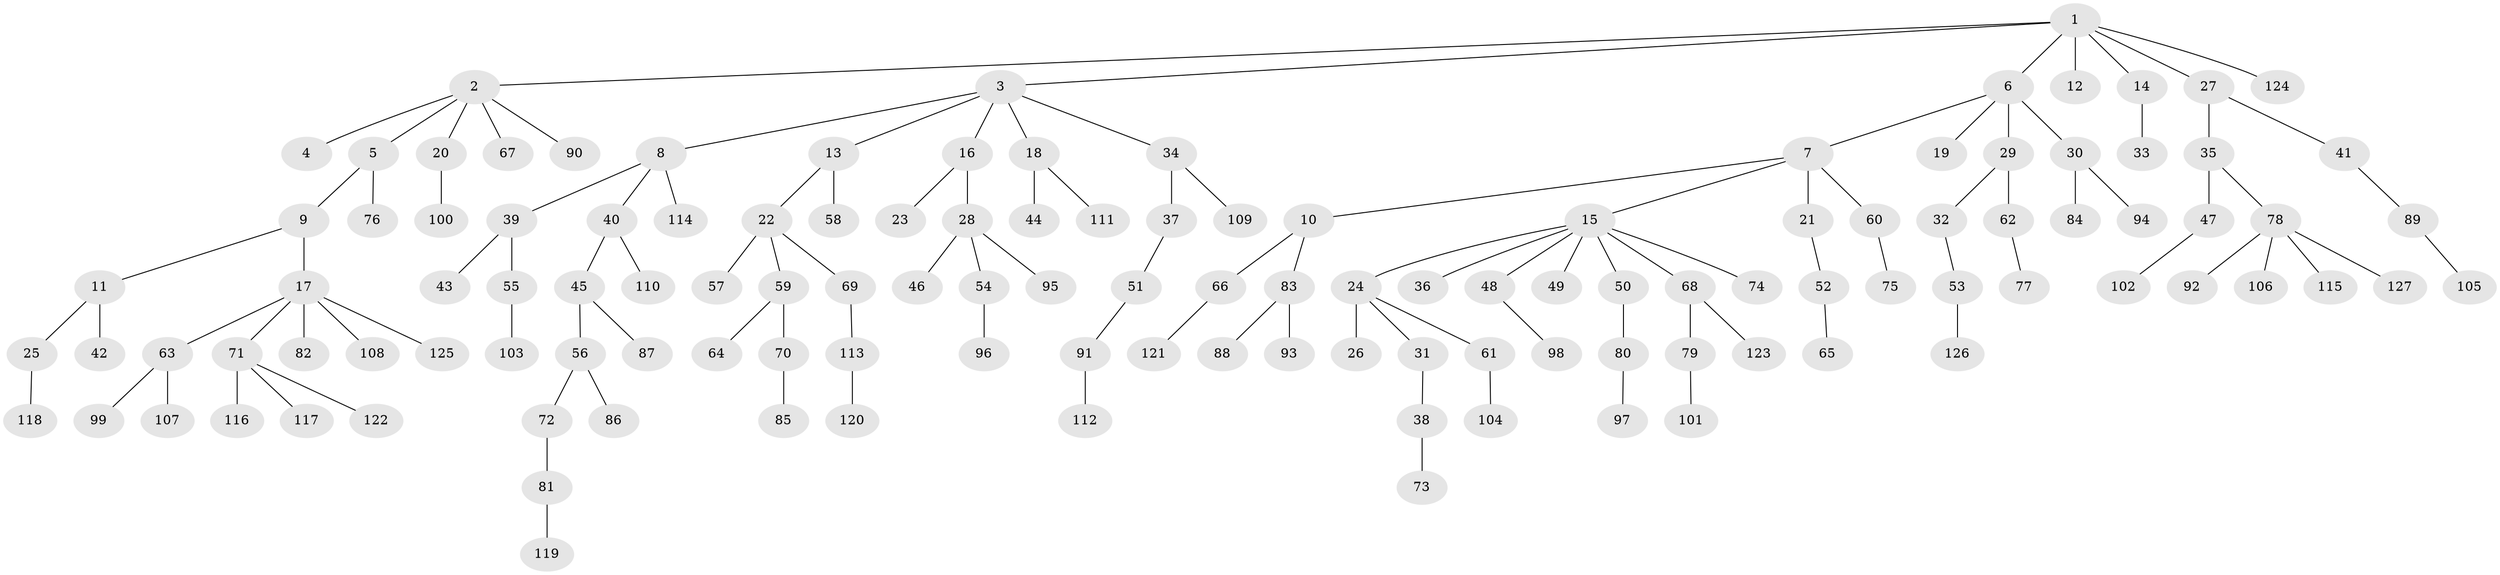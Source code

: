 // Generated by graph-tools (version 1.1) at 2025/26/03/09/25 03:26:31]
// undirected, 127 vertices, 126 edges
graph export_dot {
graph [start="1"]
  node [color=gray90,style=filled];
  1;
  2;
  3;
  4;
  5;
  6;
  7;
  8;
  9;
  10;
  11;
  12;
  13;
  14;
  15;
  16;
  17;
  18;
  19;
  20;
  21;
  22;
  23;
  24;
  25;
  26;
  27;
  28;
  29;
  30;
  31;
  32;
  33;
  34;
  35;
  36;
  37;
  38;
  39;
  40;
  41;
  42;
  43;
  44;
  45;
  46;
  47;
  48;
  49;
  50;
  51;
  52;
  53;
  54;
  55;
  56;
  57;
  58;
  59;
  60;
  61;
  62;
  63;
  64;
  65;
  66;
  67;
  68;
  69;
  70;
  71;
  72;
  73;
  74;
  75;
  76;
  77;
  78;
  79;
  80;
  81;
  82;
  83;
  84;
  85;
  86;
  87;
  88;
  89;
  90;
  91;
  92;
  93;
  94;
  95;
  96;
  97;
  98;
  99;
  100;
  101;
  102;
  103;
  104;
  105;
  106;
  107;
  108;
  109;
  110;
  111;
  112;
  113;
  114;
  115;
  116;
  117;
  118;
  119;
  120;
  121;
  122;
  123;
  124;
  125;
  126;
  127;
  1 -- 2;
  1 -- 3;
  1 -- 6;
  1 -- 12;
  1 -- 14;
  1 -- 27;
  1 -- 124;
  2 -- 4;
  2 -- 5;
  2 -- 20;
  2 -- 67;
  2 -- 90;
  3 -- 8;
  3 -- 13;
  3 -- 16;
  3 -- 18;
  3 -- 34;
  5 -- 9;
  5 -- 76;
  6 -- 7;
  6 -- 19;
  6 -- 29;
  6 -- 30;
  7 -- 10;
  7 -- 15;
  7 -- 21;
  7 -- 60;
  8 -- 39;
  8 -- 40;
  8 -- 114;
  9 -- 11;
  9 -- 17;
  10 -- 66;
  10 -- 83;
  11 -- 25;
  11 -- 42;
  13 -- 22;
  13 -- 58;
  14 -- 33;
  15 -- 24;
  15 -- 36;
  15 -- 48;
  15 -- 49;
  15 -- 50;
  15 -- 68;
  15 -- 74;
  16 -- 23;
  16 -- 28;
  17 -- 63;
  17 -- 71;
  17 -- 82;
  17 -- 108;
  17 -- 125;
  18 -- 44;
  18 -- 111;
  20 -- 100;
  21 -- 52;
  22 -- 57;
  22 -- 59;
  22 -- 69;
  24 -- 26;
  24 -- 31;
  24 -- 61;
  25 -- 118;
  27 -- 35;
  27 -- 41;
  28 -- 46;
  28 -- 54;
  28 -- 95;
  29 -- 32;
  29 -- 62;
  30 -- 84;
  30 -- 94;
  31 -- 38;
  32 -- 53;
  34 -- 37;
  34 -- 109;
  35 -- 47;
  35 -- 78;
  37 -- 51;
  38 -- 73;
  39 -- 43;
  39 -- 55;
  40 -- 45;
  40 -- 110;
  41 -- 89;
  45 -- 56;
  45 -- 87;
  47 -- 102;
  48 -- 98;
  50 -- 80;
  51 -- 91;
  52 -- 65;
  53 -- 126;
  54 -- 96;
  55 -- 103;
  56 -- 72;
  56 -- 86;
  59 -- 64;
  59 -- 70;
  60 -- 75;
  61 -- 104;
  62 -- 77;
  63 -- 99;
  63 -- 107;
  66 -- 121;
  68 -- 79;
  68 -- 123;
  69 -- 113;
  70 -- 85;
  71 -- 116;
  71 -- 117;
  71 -- 122;
  72 -- 81;
  78 -- 92;
  78 -- 106;
  78 -- 115;
  78 -- 127;
  79 -- 101;
  80 -- 97;
  81 -- 119;
  83 -- 88;
  83 -- 93;
  89 -- 105;
  91 -- 112;
  113 -- 120;
}
